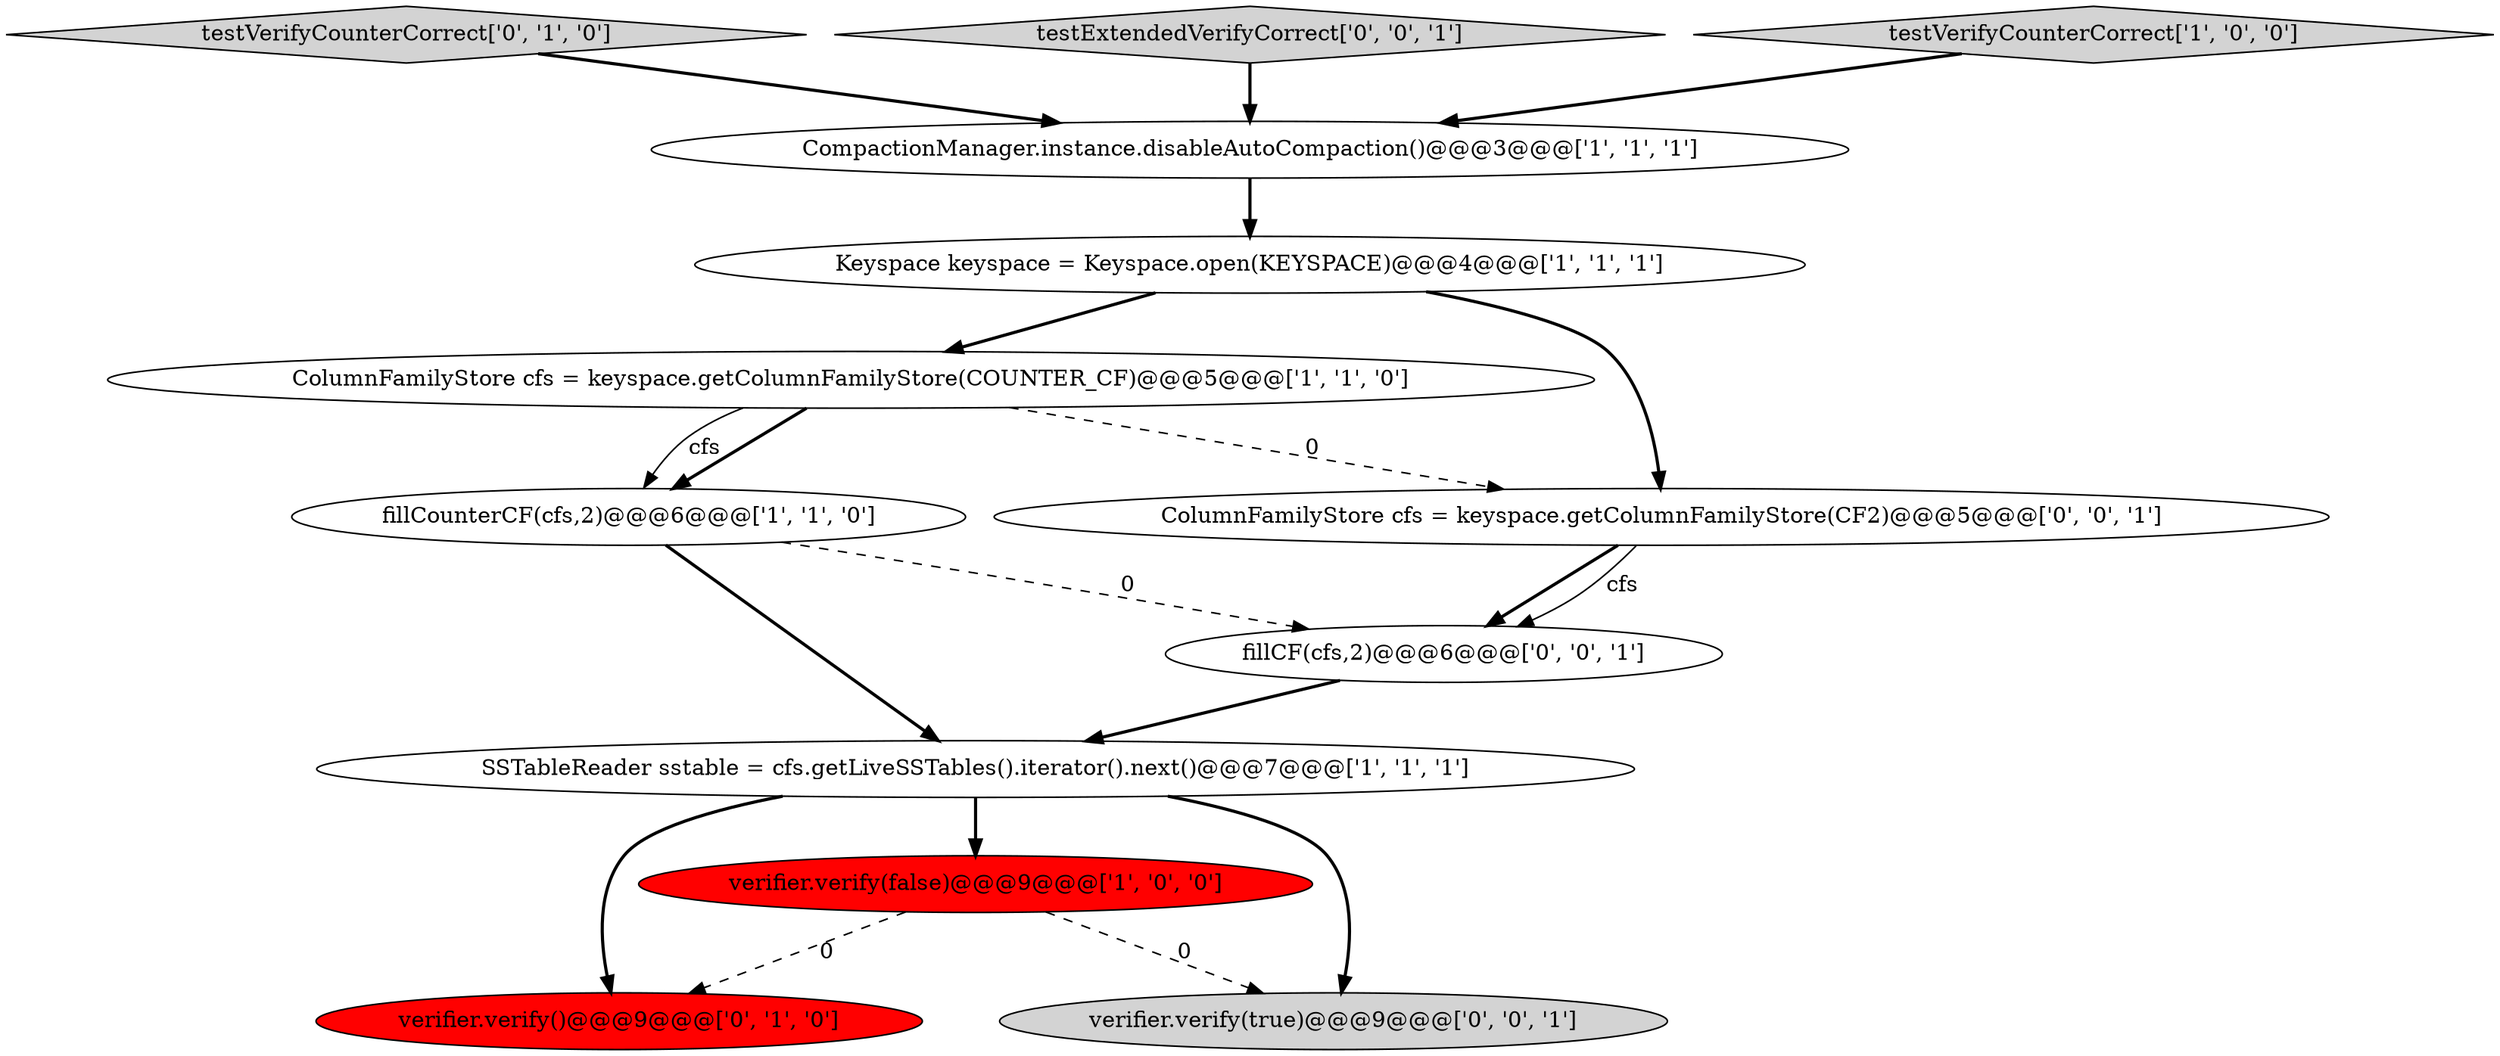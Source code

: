 digraph {
7 [style = filled, label = "verifier.verify()@@@9@@@['0', '1', '0']", fillcolor = red, shape = ellipse image = "AAA1AAABBB2BBB"];
1 [style = filled, label = "Keyspace keyspace = Keyspace.open(KEYSPACE)@@@4@@@['1', '1', '1']", fillcolor = white, shape = ellipse image = "AAA0AAABBB1BBB"];
5 [style = filled, label = "ColumnFamilyStore cfs = keyspace.getColumnFamilyStore(COUNTER_CF)@@@5@@@['1', '1', '0']", fillcolor = white, shape = ellipse image = "AAA0AAABBB1BBB"];
10 [style = filled, label = "fillCF(cfs,2)@@@6@@@['0', '0', '1']", fillcolor = white, shape = ellipse image = "AAA0AAABBB3BBB"];
2 [style = filled, label = "fillCounterCF(cfs,2)@@@6@@@['1', '1', '0']", fillcolor = white, shape = ellipse image = "AAA0AAABBB1BBB"];
8 [style = filled, label = "testVerifyCounterCorrect['0', '1', '0']", fillcolor = lightgray, shape = diamond image = "AAA0AAABBB2BBB"];
9 [style = filled, label = "ColumnFamilyStore cfs = keyspace.getColumnFamilyStore(CF2)@@@5@@@['0', '0', '1']", fillcolor = white, shape = ellipse image = "AAA0AAABBB3BBB"];
12 [style = filled, label = "testExtendedVerifyCorrect['0', '0', '1']", fillcolor = lightgray, shape = diamond image = "AAA0AAABBB3BBB"];
11 [style = filled, label = "verifier.verify(true)@@@9@@@['0', '0', '1']", fillcolor = lightgray, shape = ellipse image = "AAA0AAABBB3BBB"];
4 [style = filled, label = "CompactionManager.instance.disableAutoCompaction()@@@3@@@['1', '1', '1']", fillcolor = white, shape = ellipse image = "AAA0AAABBB1BBB"];
0 [style = filled, label = "testVerifyCounterCorrect['1', '0', '0']", fillcolor = lightgray, shape = diamond image = "AAA0AAABBB1BBB"];
3 [style = filled, label = "verifier.verify(false)@@@9@@@['1', '0', '0']", fillcolor = red, shape = ellipse image = "AAA1AAABBB1BBB"];
6 [style = filled, label = "SSTableReader sstable = cfs.getLiveSSTables().iterator().next()@@@7@@@['1', '1', '1']", fillcolor = white, shape = ellipse image = "AAA0AAABBB1BBB"];
1->5 [style = bold, label=""];
6->3 [style = bold, label=""];
5->9 [style = dashed, label="0"];
5->2 [style = bold, label=""];
4->1 [style = bold, label=""];
8->4 [style = bold, label=""];
9->10 [style = bold, label=""];
6->7 [style = bold, label=""];
12->4 [style = bold, label=""];
5->2 [style = solid, label="cfs"];
9->10 [style = solid, label="cfs"];
0->4 [style = bold, label=""];
3->7 [style = dashed, label="0"];
3->11 [style = dashed, label="0"];
2->6 [style = bold, label=""];
10->6 [style = bold, label=""];
6->11 [style = bold, label=""];
1->9 [style = bold, label=""];
2->10 [style = dashed, label="0"];
}
